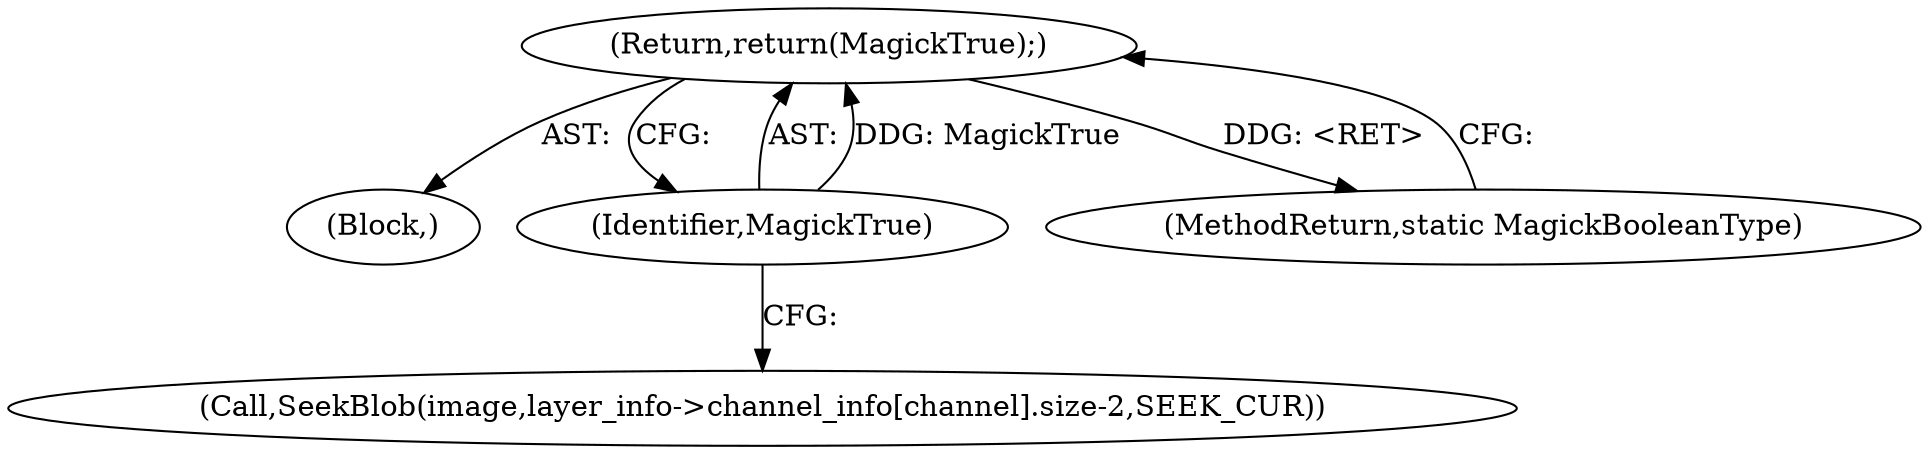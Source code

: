 digraph "1_ImageMagick_04a567494786d5bb50894fc8bb8fea0cf496bea8@del" {
"1000205" [label="(Return,return(MagickTrue);)"];
"1000206" [label="(Identifier,MagickTrue)"];
"1000192" [label="(Block,)"];
"1000206" [label="(Identifier,MagickTrue)"];
"1000193" [label="(Call,SeekBlob(image,layer_info->channel_info[channel].size-2,SEEK_CUR))"];
"1000205" [label="(Return,return(MagickTrue);)"];
"1000395" [label="(MethodReturn,static MagickBooleanType)"];
"1000205" -> "1000192"  [label="AST: "];
"1000205" -> "1000206"  [label="CFG: "];
"1000206" -> "1000205"  [label="AST: "];
"1000395" -> "1000205"  [label="CFG: "];
"1000205" -> "1000395"  [label="DDG: <RET>"];
"1000206" -> "1000205"  [label="DDG: MagickTrue"];
"1000206" -> "1000193"  [label="CFG: "];
}
